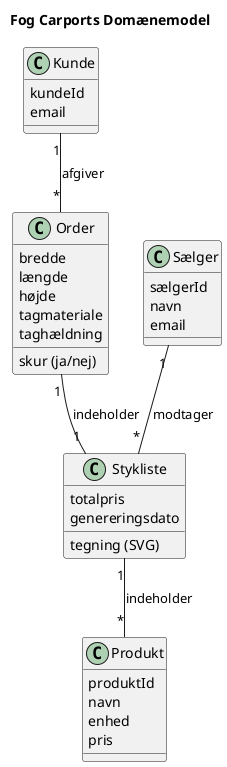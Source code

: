 @startuml
title Fog Carports Domænemodel

class Kunde {
    kundeId
    email

}

class Order {
    bredde
    længde
    højde
    tagmateriale
    taghældning
    skur (ja/nej)
}

class Produkt {
    produktId
    navn
    enhed
    pris
}


class Stykliste {
    totalpris
    tegning (SVG)
    genereringsdato
}

class Sælger {
    sælgerId
    navn
    email
}

Kunde "1" -- "*" Order : afgiver
Stykliste "1" -- "*" Produkt : indeholder

Order "1" -- "1" Stykliste : indeholder

Sælger "1" -- "*" Stykliste : modtager

@enduml
